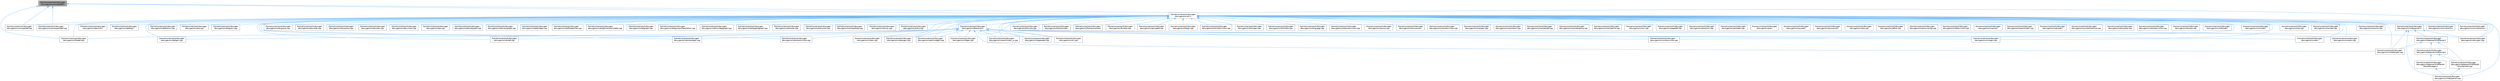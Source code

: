 digraph "/home/runner/work/doxygen/doxygen/src/conceptdef.h"
{
 // INTERACTIVE_SVG=YES
 // LATEX_PDF_SIZE
  bgcolor="transparent";
  edge [fontname=Helvetica,fontsize=10,labelfontname=Helvetica,labelfontsize=10];
  node [fontname=Helvetica,fontsize=10,shape=box,height=0.2,width=0.4];
  Node1 [id="Node000001",label="/home/runner/work/doxygen\l/doxygen/src/conceptdef.h",height=0.2,width=0.4,color="gray40", fillcolor="grey60", style="filled", fontcolor="black",tooltip=" "];
  Node1 -> Node2 [id="edge1_Node000001_Node000002",dir="back",color="steelblue1",style="solid",tooltip=" "];
  Node2 [id="Node000002",label="/home/runner/work/doxygen\l/doxygen/src/conceptdef.cpp",height=0.2,width=0.4,color="grey40", fillcolor="white", style="filled",URL="$d8/d0a/conceptdef_8cpp.html",tooltip=" "];
  Node1 -> Node3 [id="edge2_Node000001_Node000003",dir="back",color="steelblue1",style="solid",tooltip=" "];
  Node3 [id="Node000003",label="/home/runner/work/doxygen\l/doxygen/src/doxygen.cpp",height=0.2,width=0.4,color="grey40", fillcolor="white", style="filled",URL="$dc/d98/doxygen_8cpp.html",tooltip=" "];
  Node1 -> Node4 [id="edge3_Node000001_Node000004",dir="back",color="steelblue1",style="solid",tooltip=" "];
  Node4 [id="Node000004",label="/home/runner/work/doxygen\l/doxygen/src/filedef.cpp",height=0.2,width=0.4,color="grey40", fillcolor="white", style="filled",URL="$d6/ddc/filedef_8cpp.html",tooltip=" "];
  Node1 -> Node5 [id="edge4_Node000001_Node000005",dir="back",color="steelblue1",style="solid",tooltip=" "];
  Node5 [id="Node000005",label="/home/runner/work/doxygen\l/doxygen/src/namespacedef.cpp",height=0.2,width=0.4,color="grey40", fillcolor="white", style="filled",URL="$d7/d1c/namespacedef_8cpp.html",tooltip=" "];
  Node1 -> Node6 [id="edge5_Node000001_Node000006",dir="back",color="steelblue1",style="solid",tooltip=" "];
  Node6 [id="Node000006",label="/home/runner/work/doxygen\l/doxygen/src/util.h",height=0.2,width=0.4,color="grey40", fillcolor="white", style="filled",URL="$d8/d3c/util_8h.html",tooltip="A bunch of utility functions."];
  Node6 -> Node7 [id="edge6_Node000006_Node000007",dir="back",color="steelblue1",style="solid",tooltip=" "];
  Node7 [id="Node000007",label="/home/runner/work/doxygen\l/doxygen/src/cite.cpp",height=0.2,width=0.4,color="grey40", fillcolor="white", style="filled",URL="$d5/d0b/cite_8cpp.html",tooltip=" "];
  Node6 -> Node8 [id="edge7_Node000006_Node000008",dir="back",color="steelblue1",style="solid",tooltip=" "];
  Node8 [id="Node000008",label="/home/runner/work/doxygen\l/doxygen/src/classdef.cpp",height=0.2,width=0.4,color="grey40", fillcolor="white", style="filled",URL="$de/d89/classdef_8cpp.html",tooltip=" "];
  Node6 -> Node9 [id="edge8_Node000006_Node000009",dir="back",color="steelblue1",style="solid",tooltip=" "];
  Node9 [id="Node000009",label="/home/runner/work/doxygen\l/doxygen/src/classlist.cpp",height=0.2,width=0.4,color="grey40", fillcolor="white", style="filled",URL="$d6/d10/classlist_8cpp.html",tooltip=" "];
  Node6 -> Node10 [id="edge9_Node000006_Node000010",dir="back",color="steelblue1",style="solid",tooltip=" "];
  Node10 [id="Node000010",label="/home/runner/work/doxygen\l/doxygen/src/code.l",height=0.2,width=0.4,color="grey40", fillcolor="white", style="filled",URL="$da/d1f/code_8l.html",tooltip=" "];
  Node6 -> Node11 [id="edge10_Node000006_Node000011",dir="back",color="steelblue1",style="solid",tooltip=" "];
  Node11 [id="Node000011",label="/home/runner/work/doxygen\l/doxygen/src/commentcnv.l",height=0.2,width=0.4,color="grey40", fillcolor="white", style="filled",URL="$d0/d47/commentcnv_8l.html",tooltip=" "];
  Node6 -> Node12 [id="edge11_Node000006_Node000012",dir="back",color="steelblue1",style="solid",tooltip=" "];
  Node12 [id="Node000012",label="/home/runner/work/doxygen\l/doxygen/src/commentscan.l",height=0.2,width=0.4,color="grey40", fillcolor="white", style="filled",URL="$d7/d5f/commentscan_8l.html",tooltip=" "];
  Node6 -> Node2 [id="edge12_Node000006_Node000002",dir="back",color="steelblue1",style="solid",tooltip=" "];
  Node6 -> Node13 [id="edge13_Node000006_Node000013",dir="back",color="steelblue1",style="solid",tooltip=" "];
  Node13 [id="Node000013",label="/home/runner/work/doxygen\l/doxygen/src/context.cpp",height=0.2,width=0.4,color="grey40", fillcolor="white", style="filled",URL="$db/d12/context_8cpp.html",tooltip=" "];
  Node6 -> Node14 [id="edge14_Node000006_Node000014",dir="back",color="steelblue1",style="solid",tooltip=" "];
  Node14 [id="Node000014",label="/home/runner/work/doxygen\l/doxygen/src/declinfo.l",height=0.2,width=0.4,color="grey40", fillcolor="white", style="filled",URL="$d8/d0f/declinfo_8l.html",tooltip=" "];
  Node6 -> Node15 [id="edge15_Node000006_Node000015",dir="back",color="steelblue1",style="solid",tooltip=" "];
  Node15 [id="Node000015",label="/home/runner/work/doxygen\l/doxygen/src/defargs.l",height=0.2,width=0.4,color="grey40", fillcolor="white", style="filled",URL="$de/df3/defargs_8l.html",tooltip=" "];
  Node6 -> Node16 [id="edge16_Node000006_Node000016",dir="back",color="steelblue1",style="solid",tooltip=" "];
  Node16 [id="Node000016",label="/home/runner/work/doxygen\l/doxygen/src/defgen.cpp",height=0.2,width=0.4,color="grey40", fillcolor="white", style="filled",URL="$d3/d17/defgen_8cpp.html",tooltip=" "];
  Node6 -> Node17 [id="edge17_Node000006_Node000017",dir="back",color="steelblue1",style="solid",tooltip=" "];
  Node17 [id="Node000017",label="/home/runner/work/doxygen\l/doxygen/src/definition.cpp",height=0.2,width=0.4,color="grey40", fillcolor="white", style="filled",URL="$d3/dea/definition_8cpp.html",tooltip=" "];
  Node6 -> Node18 [id="edge18_Node000006_Node000018",dir="back",color="steelblue1",style="solid",tooltip=" "];
  Node18 [id="Node000018",label="/home/runner/work/doxygen\l/doxygen/src/dia.cpp",height=0.2,width=0.4,color="grey40", fillcolor="white", style="filled",URL="$d1/df5/dia_8cpp.html",tooltip=" "];
  Node6 -> Node19 [id="edge19_Node000006_Node000019",dir="back",color="steelblue1",style="solid",tooltip=" "];
  Node19 [id="Node000019",label="/home/runner/work/doxygen\l/doxygen/src/diagram.cpp",height=0.2,width=0.4,color="grey40", fillcolor="white", style="filled",URL="$da/d0d/diagram_8cpp.html",tooltip=" "];
  Node6 -> Node20 [id="edge20_Node000006_Node000020",dir="back",color="steelblue1",style="solid",tooltip=" "];
  Node20 [id="Node000020",label="/home/runner/work/doxygen\l/doxygen/src/dirdef.cpp",height=0.2,width=0.4,color="grey40", fillcolor="white", style="filled",URL="$d8/d52/dirdef_8cpp.html",tooltip=" "];
  Node6 -> Node21 [id="edge21_Node000006_Node000021",dir="back",color="steelblue1",style="solid",tooltip=" "];
  Node21 [id="Node000021",label="/home/runner/work/doxygen\l/doxygen/src/docbookgen.cpp",height=0.2,width=0.4,color="grey40", fillcolor="white", style="filled",URL="$d8/d29/docbookgen_8cpp.html",tooltip=" "];
  Node6 -> Node22 [id="edge22_Node000006_Node000022",dir="back",color="steelblue1",style="solid",tooltip=" "];
  Node22 [id="Node000022",label="/home/runner/work/doxygen\l/doxygen/src/docbookvisitor.cpp",height=0.2,width=0.4,color="grey40", fillcolor="white", style="filled",URL="$dc/d05/docbookvisitor_8cpp.html",tooltip=" "];
  Node6 -> Node23 [id="edge23_Node000006_Node000023",dir="back",color="steelblue1",style="solid",tooltip=" "];
  Node23 [id="Node000023",label="/home/runner/work/doxygen\l/doxygen/src/docgroup.cpp",height=0.2,width=0.4,color="grey40", fillcolor="white", style="filled",URL="$d3/d36/docgroup_8cpp.html",tooltip=" "];
  Node6 -> Node24 [id="edge24_Node000006_Node000024",dir="back",color="steelblue1",style="solid",tooltip=" "];
  Node24 [id="Node000024",label="/home/runner/work/doxygen\l/doxygen/src/docnode.cpp",height=0.2,width=0.4,color="grey40", fillcolor="white", style="filled",URL="$d0/d2b/docnode_8cpp.html",tooltip=" "];
  Node6 -> Node25 [id="edge25_Node000006_Node000025",dir="back",color="steelblue1",style="solid",tooltip=" "];
  Node25 [id="Node000025",label="/home/runner/work/doxygen\l/doxygen/src/docparser.cpp",height=0.2,width=0.4,color="grey40", fillcolor="white", style="filled",URL="$da/d17/docparser_8cpp.html",tooltip=" "];
  Node6 -> Node26 [id="edge26_Node000006_Node000026",dir="back",color="steelblue1",style="solid",tooltip=" "];
  Node26 [id="Node000026",label="/home/runner/work/doxygen\l/doxygen/src/docsets.cpp",height=0.2,width=0.4,color="grey40", fillcolor="white", style="filled",URL="$d7/d8f/docsets_8cpp.html",tooltip=" "];
  Node6 -> Node27 [id="edge27_Node000006_Node000027",dir="back",color="steelblue1",style="solid",tooltip=" "];
  Node27 [id="Node000027",label="/home/runner/work/doxygen\l/doxygen/src/docvisitor.cpp",height=0.2,width=0.4,color="grey40", fillcolor="white", style="filled",URL="$da/d39/docvisitor_8cpp.html",tooltip=" "];
  Node6 -> Node28 [id="edge28_Node000006_Node000028",dir="back",color="steelblue1",style="solid",tooltip=" "];
  Node28 [id="Node000028",label="/home/runner/work/doxygen\l/doxygen/src/dot.cpp",height=0.2,width=0.4,color="grey40", fillcolor="white", style="filled",URL="$de/daa/dot_8cpp.html",tooltip=" "];
  Node6 -> Node29 [id="edge29_Node000006_Node000029",dir="back",color="steelblue1",style="solid",tooltip=" "];
  Node29 [id="Node000029",label="/home/runner/work/doxygen\l/doxygen/src/dotcallgraph.cpp",height=0.2,width=0.4,color="grey40", fillcolor="white", style="filled",URL="$d4/dd5/dotcallgraph_8cpp.html",tooltip=" "];
  Node6 -> Node30 [id="edge30_Node000006_Node000030",dir="back",color="steelblue1",style="solid",tooltip=" "];
  Node30 [id="Node000030",label="/home/runner/work/doxygen\l/doxygen/src/dotclassgraph.cpp",height=0.2,width=0.4,color="grey40", fillcolor="white", style="filled",URL="$d4/dcd/dotclassgraph_8cpp.html",tooltip=" "];
  Node6 -> Node31 [id="edge31_Node000006_Node000031",dir="back",color="steelblue1",style="solid",tooltip=" "];
  Node31 [id="Node000031",label="/home/runner/work/doxygen\l/doxygen/src/dotdirdeps.cpp",height=0.2,width=0.4,color="grey40", fillcolor="white", style="filled",URL="$da/d45/dotdirdeps_8cpp.html",tooltip=" "];
  Node6 -> Node32 [id="edge32_Node000006_Node000032",dir="back",color="steelblue1",style="solid",tooltip=" "];
  Node32 [id="Node000032",label="/home/runner/work/doxygen\l/doxygen/src/dotfilepatcher.cpp",height=0.2,width=0.4,color="grey40", fillcolor="white", style="filled",URL="$d9/d92/dotfilepatcher_8cpp.html",tooltip=" "];
  Node6 -> Node33 [id="edge33_Node000006_Node000033",dir="back",color="steelblue1",style="solid",tooltip=" "];
  Node33 [id="Node000033",label="/home/runner/work/doxygen\l/doxygen/src/dotgfxhierarchytable.cpp",height=0.2,width=0.4,color="grey40", fillcolor="white", style="filled",URL="$d4/d09/dotgfxhierarchytable_8cpp.html",tooltip=" "];
  Node6 -> Node34 [id="edge34_Node000006_Node000034",dir="back",color="steelblue1",style="solid",tooltip=" "];
  Node34 [id="Node000034",label="/home/runner/work/doxygen\l/doxygen/src/dotgraph.cpp",height=0.2,width=0.4,color="grey40", fillcolor="white", style="filled",URL="$de/d45/dotgraph_8cpp.html",tooltip=" "];
  Node6 -> Node35 [id="edge35_Node000006_Node000035",dir="back",color="steelblue1",style="solid",tooltip=" "];
  Node35 [id="Node000035",label="/home/runner/work/doxygen\l/doxygen/src/dotgroupcollaboration.cpp",height=0.2,width=0.4,color="grey40", fillcolor="white", style="filled",URL="$d1/d86/dotgroupcollaboration_8cpp.html",tooltip=" "];
  Node6 -> Node36 [id="edge36_Node000006_Node000036",dir="back",color="steelblue1",style="solid",tooltip=" "];
  Node36 [id="Node000036",label="/home/runner/work/doxygen\l/doxygen/src/dotincldepgraph.cpp",height=0.2,width=0.4,color="grey40", fillcolor="white", style="filled",URL="$da/d57/dotincldepgraph_8cpp.html",tooltip=" "];
  Node6 -> Node37 [id="edge37_Node000006_Node000037",dir="back",color="steelblue1",style="solid",tooltip=" "];
  Node37 [id="Node000037",label="/home/runner/work/doxygen\l/doxygen/src/dotlegendgraph.cpp",height=0.2,width=0.4,color="grey40", fillcolor="white", style="filled",URL="$d4/d33/dotlegendgraph_8cpp.html",tooltip=" "];
  Node6 -> Node38 [id="edge38_Node000006_Node000038",dir="back",color="steelblue1",style="solid",tooltip=" "];
  Node38 [id="Node000038",label="/home/runner/work/doxygen\l/doxygen/src/dotnode.cpp",height=0.2,width=0.4,color="grey40", fillcolor="white", style="filled",URL="$df/d58/dotnode_8cpp.html",tooltip=" "];
  Node6 -> Node39 [id="edge39_Node000006_Node000039",dir="back",color="steelblue1",style="solid",tooltip=" "];
  Node39 [id="Node000039",label="/home/runner/work/doxygen\l/doxygen/src/dotrunner.cpp",height=0.2,width=0.4,color="grey40", fillcolor="white", style="filled",URL="$d1/dfe/dotrunner_8cpp.html",tooltip=" "];
  Node6 -> Node3 [id="edge40_Node000006_Node000003",dir="back",color="steelblue1",style="solid",tooltip=" "];
  Node6 -> Node40 [id="edge41_Node000006_Node000040",dir="back",color="steelblue1",style="solid",tooltip=" "];
  Node40 [id="Node000040",label="/home/runner/work/doxygen\l/doxygen/src/eclipsehelp.cpp",height=0.2,width=0.4,color="grey40", fillcolor="white", style="filled",URL="$d8/d56/eclipsehelp_8cpp.html",tooltip=" "];
  Node6 -> Node41 [id="edge42_Node000006_Node000041",dir="back",color="steelblue1",style="solid",tooltip=" "];
  Node41 [id="Node000041",label="/home/runner/work/doxygen\l/doxygen/src/emoji.cpp",height=0.2,width=0.4,color="grey40", fillcolor="white", style="filled",URL="$d2/d38/emoji_8cpp.html",tooltip=" "];
  Node6 -> Node42 [id="edge43_Node000006_Node000042",dir="back",color="steelblue1",style="solid",tooltip=" "];
  Node42 [id="Node000042",label="/home/runner/work/doxygen\l/doxygen/src/entry.cpp",height=0.2,width=0.4,color="grey40", fillcolor="white", style="filled",URL="$d2/dd2/entry_8cpp.html",tooltip=" "];
  Node6 -> Node4 [id="edge44_Node000006_Node000004",dir="back",color="steelblue1",style="solid",tooltip=" "];
  Node6 -> Node43 [id="edge45_Node000006_Node000043",dir="back",color="steelblue1",style="solid",tooltip=" "];
  Node43 [id="Node000043",label="/home/runner/work/doxygen\l/doxygen/src/filename.h",height=0.2,width=0.4,color="grey40", fillcolor="white", style="filled",URL="$dc/dd6/filename_8h.html",tooltip=" "];
  Node43 -> Node10 [id="edge46_Node000043_Node000010",dir="back",color="steelblue1",style="solid",tooltip=" "];
  Node43 -> Node13 [id="edge47_Node000043_Node000013",dir="back",color="steelblue1",style="solid",tooltip=" "];
  Node43 -> Node16 [id="edge48_Node000043_Node000016",dir="back",color="steelblue1",style="solid",tooltip=" "];
  Node43 -> Node20 [id="edge49_Node000043_Node000020",dir="back",color="steelblue1",style="solid",tooltip=" "];
  Node43 -> Node21 [id="edge50_Node000043_Node000021",dir="back",color="steelblue1",style="solid",tooltip=" "];
  Node43 -> Node22 [id="edge51_Node000043_Node000022",dir="back",color="steelblue1",style="solid",tooltip=" "];
  Node43 -> Node3 [id="edge52_Node000043_Node000003",dir="back",color="steelblue1",style="solid",tooltip=" "];
  Node43 -> Node4 [id="edge53_Node000043_Node000004",dir="back",color="steelblue1",style="solid",tooltip=" "];
  Node43 -> Node44 [id="edge54_Node000043_Node000044",dir="back",color="steelblue1",style="solid",tooltip=" "];
  Node44 [id="Node000044",label="/home/runner/work/doxygen\l/doxygen/src/index.cpp",height=0.2,width=0.4,color="grey40", fillcolor="white", style="filled",URL="$db/d14/index_8cpp.html",tooltip="This file contains functions for the various index pages."];
  Node43 -> Node45 [id="edge55_Node000043_Node000045",dir="back",color="steelblue1",style="solid",tooltip=" "];
  Node45 [id="Node000045",label="/home/runner/work/doxygen\l/doxygen/src/latexgen.cpp",height=0.2,width=0.4,color="grey40", fillcolor="white", style="filled",URL="$d4/d42/latexgen_8cpp.html",tooltip=" "];
  Node43 -> Node46 [id="edge56_Node000043_Node000046",dir="back",color="steelblue1",style="solid",tooltip=" "];
  Node46 [id="Node000046",label="/home/runner/work/doxygen\l/doxygen/src/perlmodgen.cpp",height=0.2,width=0.4,color="grey40", fillcolor="white", style="filled",URL="$de/dd0/perlmodgen_8cpp.html",tooltip=" "];
  Node43 -> Node47 [id="edge57_Node000043_Node000047",dir="back",color="steelblue1",style="solid",tooltip=" "];
  Node47 [id="Node000047",label="/home/runner/work/doxygen\l/doxygen/src/rtfgen.cpp",height=0.2,width=0.4,color="grey40", fillcolor="white", style="filled",URL="$d0/d9c/rtfgen_8cpp.html",tooltip=" "];
  Node43 -> Node48 [id="edge58_Node000043_Node000048",dir="back",color="steelblue1",style="solid",tooltip=" "];
  Node48 [id="Node000048",label="/home/runner/work/doxygen\l/doxygen/src/searchindex_js.cpp",height=0.2,width=0.4,color="grey40", fillcolor="white", style="filled",URL="$d9/d2f/searchindex__js_8cpp.html",tooltip=" "];
  Node43 -> Node49 [id="edge59_Node000043_Node000049",dir="back",color="steelblue1",style="solid",tooltip=" "];
  Node49 [id="Node000049",label="/home/runner/work/doxygen\l/doxygen/src/tagreader.cpp",height=0.2,width=0.4,color="grey40", fillcolor="white", style="filled",URL="$d4/d7b/tagreader_8cpp.html",tooltip=" "];
  Node43 -> Node50 [id="edge60_Node000043_Node000050",dir="back",color="steelblue1",style="solid",tooltip=" "];
  Node50 [id="Node000050",label="/home/runner/work/doxygen\l/doxygen/src/util.cpp",height=0.2,width=0.4,color="grey40", fillcolor="white", style="filled",URL="$df/d2d/util_8cpp.html",tooltip=" "];
  Node43 -> Node51 [id="edge61_Node000043_Node000051",dir="back",color="steelblue1",style="solid",tooltip=" "];
  Node51 [id="Node000051",label="/home/runner/work/doxygen\l/doxygen/src/vhdldocgen.cpp",height=0.2,width=0.4,color="grey40", fillcolor="white", style="filled",URL="$de/dea/vhdldocgen_8cpp.html",tooltip=" "];
  Node43 -> Node52 [id="edge62_Node000043_Node000052",dir="back",color="steelblue1",style="solid",tooltip=" "];
  Node52 [id="Node000052",label="/home/runner/work/doxygen\l/doxygen/src/xmldocvisitor.cpp",height=0.2,width=0.4,color="grey40", fillcolor="white", style="filled",URL="$dd/db6/xmldocvisitor_8cpp.html",tooltip=" "];
  Node43 -> Node53 [id="edge63_Node000043_Node000053",dir="back",color="steelblue1",style="solid",tooltip=" "];
  Node53 [id="Node000053",label="/home/runner/work/doxygen\l/doxygen/src/xmlgen.cpp",height=0.2,width=0.4,color="grey40", fillcolor="white", style="filled",URL="$d0/dc3/xmlgen_8cpp.html",tooltip=" "];
  Node6 -> Node54 [id="edge64_Node000006_Node000054",dir="back",color="steelblue1",style="solid",tooltip=" "];
  Node54 [id="Node000054",label="/home/runner/work/doxygen\l/doxygen/src/formula.cpp",height=0.2,width=0.4,color="grey40", fillcolor="white", style="filled",URL="$d7/d5b/formula_8cpp.html",tooltip=" "];
  Node6 -> Node55 [id="edge65_Node000006_Node000055",dir="back",color="steelblue1",style="solid",tooltip=" "];
  Node55 [id="Node000055",label="/home/runner/work/doxygen\l/doxygen/src/fortrancode.l",height=0.2,width=0.4,color="grey40", fillcolor="white", style="filled",URL="$d9/d5b/fortrancode_8l.html",tooltip=" "];
  Node6 -> Node56 [id="edge66_Node000006_Node000056",dir="back",color="steelblue1",style="solid",tooltip=" "];
  Node56 [id="Node000056",label="/home/runner/work/doxygen\l/doxygen/src/fortranscanner.l",height=0.2,width=0.4,color="grey40", fillcolor="white", style="filled",URL="$dd/d00/fortranscanner_8l.html",tooltip=" "];
  Node6 -> Node57 [id="edge67_Node000006_Node000057",dir="back",color="steelblue1",style="solid",tooltip=" "];
  Node57 [id="Node000057",label="/home/runner/work/doxygen\l/doxygen/src/ftvhelp.cpp",height=0.2,width=0.4,color="grey40", fillcolor="white", style="filled",URL="$db/d41/ftvhelp_8cpp.html",tooltip=" "];
  Node6 -> Node58 [id="edge68_Node000006_Node000058",dir="back",color="steelblue1",style="solid",tooltip=" "];
  Node58 [id="Node000058",label="/home/runner/work/doxygen\l/doxygen/src/groupdef.cpp",height=0.2,width=0.4,color="grey40", fillcolor="white", style="filled",URL="$d6/d42/groupdef_8cpp.html",tooltip=" "];
  Node6 -> Node59 [id="edge69_Node000006_Node000059",dir="back",color="steelblue1",style="solid",tooltip=" "];
  Node59 [id="Node000059",label="/home/runner/work/doxygen\l/doxygen/src/htags.cpp",height=0.2,width=0.4,color="grey40", fillcolor="white", style="filled",URL="$d9/db7/htags_8cpp.html",tooltip=" "];
  Node6 -> Node60 [id="edge70_Node000006_Node000060",dir="back",color="steelblue1",style="solid",tooltip=" "];
  Node60 [id="Node000060",label="/home/runner/work/doxygen\l/doxygen/src/htmldocvisitor.cpp",height=0.2,width=0.4,color="grey40", fillcolor="white", style="filled",URL="$da/db0/htmldocvisitor_8cpp.html",tooltip=" "];
  Node6 -> Node61 [id="edge71_Node000006_Node000061",dir="back",color="steelblue1",style="solid",tooltip=" "];
  Node61 [id="Node000061",label="/home/runner/work/doxygen\l/doxygen/src/htmlgen.cpp",height=0.2,width=0.4,color="grey40", fillcolor="white", style="filled",URL="$d8/d6e/htmlgen_8cpp.html",tooltip=" "];
  Node6 -> Node62 [id="edge72_Node000006_Node000062",dir="back",color="steelblue1",style="solid",tooltip=" "];
  Node62 [id="Node000062",label="/home/runner/work/doxygen\l/doxygen/src/htmlhelp.cpp",height=0.2,width=0.4,color="grey40", fillcolor="white", style="filled",URL="$d3/d4b/htmlhelp_8cpp.html",tooltip=" "];
  Node6 -> Node44 [id="edge73_Node000006_Node000044",dir="back",color="steelblue1",style="solid",tooltip=" "];
  Node6 -> Node63 [id="edge74_Node000006_Node000063",dir="back",color="steelblue1",style="solid",tooltip=" "];
  Node63 [id="Node000063",label="/home/runner/work/doxygen\l/doxygen/src/language.cpp",height=0.2,width=0.4,color="grey40", fillcolor="white", style="filled",URL="$d2/d48/language_8cpp.html",tooltip=" "];
  Node6 -> Node64 [id="edge75_Node000006_Node000064",dir="back",color="steelblue1",style="solid",tooltip=" "];
  Node64 [id="Node000064",label="/home/runner/work/doxygen\l/doxygen/src/latexdocvisitor.cpp",height=0.2,width=0.4,color="grey40", fillcolor="white", style="filled",URL="$d1/d4e/latexdocvisitor_8cpp.html",tooltip=" "];
  Node6 -> Node45 [id="edge76_Node000006_Node000045",dir="back",color="steelblue1",style="solid",tooltip=" "];
  Node6 -> Node65 [id="edge77_Node000006_Node000065",dir="back",color="steelblue1",style="solid",tooltip=" "];
  Node65 [id="Node000065",label="/home/runner/work/doxygen\l/doxygen/src/layout.cpp",height=0.2,width=0.4,color="grey40", fillcolor="white", style="filled",URL="$db/d16/layout_8cpp.html",tooltip=" "];
  Node6 -> Node66 [id="edge78_Node000006_Node000066",dir="back",color="steelblue1",style="solid",tooltip=" "];
  Node66 [id="Node000066",label="/home/runner/work/doxygen\l/doxygen/src/lexscanner.l",height=0.2,width=0.4,color="grey40", fillcolor="white", style="filled",URL="$d4/d7d/lexscanner_8l.html",tooltip=" "];
  Node6 -> Node67 [id="edge79_Node000006_Node000067",dir="back",color="steelblue1",style="solid",tooltip=" "];
  Node67 [id="Node000067",label="/home/runner/work/doxygen\l/doxygen/src/mandocvisitor.cpp",height=0.2,width=0.4,color="grey40", fillcolor="white", style="filled",URL="$d8/dde/mandocvisitor_8cpp.html",tooltip=" "];
  Node6 -> Node68 [id="edge80_Node000006_Node000068",dir="back",color="steelblue1",style="solid",tooltip=" "];
  Node68 [id="Node000068",label="/home/runner/work/doxygen\l/doxygen/src/mangen.cpp",height=0.2,width=0.4,color="grey40", fillcolor="white", style="filled",URL="$d7/de7/mangen_8cpp.html",tooltip=" "];
  Node6 -> Node69 [id="edge81_Node000006_Node000069",dir="back",color="steelblue1",style="solid",tooltip=" "];
  Node69 [id="Node000069",label="/home/runner/work/doxygen\l/doxygen/src/markdown.cpp",height=0.2,width=0.4,color="grey40", fillcolor="white", style="filled",URL="$de/d04/markdown_8cpp.html",tooltip=" "];
  Node6 -> Node70 [id="edge82_Node000006_Node000070",dir="back",color="steelblue1",style="solid",tooltip=" "];
  Node70 [id="Node000070",label="/home/runner/work/doxygen\l/doxygen/src/memberdef.cpp",height=0.2,width=0.4,color="grey40", fillcolor="white", style="filled",URL="$d0/d72/memberdef_8cpp.html",tooltip=" "];
  Node6 -> Node71 [id="edge83_Node000006_Node000071",dir="back",color="steelblue1",style="solid",tooltip=" "];
  Node71 [id="Node000071",label="/home/runner/work/doxygen\l/doxygen/src/membergroup.cpp",height=0.2,width=0.4,color="grey40", fillcolor="white", style="filled",URL="$d6/d18/membergroup_8cpp.html",tooltip=" "];
  Node6 -> Node72 [id="edge84_Node000006_Node000072",dir="back",color="steelblue1",style="solid",tooltip=" "];
  Node72 [id="Node000072",label="/home/runner/work/doxygen\l/doxygen/src/memberlist.cpp",height=0.2,width=0.4,color="grey40", fillcolor="white", style="filled",URL="$d0/d14/memberlist_8cpp.html",tooltip=" "];
  Node6 -> Node73 [id="edge85_Node000006_Node000073",dir="back",color="steelblue1",style="solid",tooltip=" "];
  Node73 [id="Node000073",label="/home/runner/work/doxygen\l/doxygen/src/msc.cpp",height=0.2,width=0.4,color="grey40", fillcolor="white", style="filled",URL="$db/d33/msc_8cpp.html",tooltip=" "];
  Node6 -> Node5 [id="edge86_Node000006_Node000005",dir="back",color="steelblue1",style="solid",tooltip=" "];
  Node6 -> Node74 [id="edge87_Node000006_Node000074",dir="back",color="steelblue1",style="solid",tooltip=" "];
  Node74 [id="Node000074",label="/home/runner/work/doxygen\l/doxygen/src/pagedef.cpp",height=0.2,width=0.4,color="grey40", fillcolor="white", style="filled",URL="$d9/db4/pagedef_8cpp.html",tooltip=" "];
  Node6 -> Node46 [id="edge88_Node000006_Node000046",dir="back",color="steelblue1",style="solid",tooltip=" "];
  Node6 -> Node75 [id="edge89_Node000006_Node000075",dir="back",color="steelblue1",style="solid",tooltip=" "];
  Node75 [id="Node000075",label="/home/runner/work/doxygen\l/doxygen/src/plantuml.cpp",height=0.2,width=0.4,color="grey40", fillcolor="white", style="filled",URL="$d7/d5b/plantuml_8cpp.html",tooltip=" "];
  Node6 -> Node76 [id="edge90_Node000006_Node000076",dir="back",color="steelblue1",style="solid",tooltip=" "];
  Node76 [id="Node000076",label="/home/runner/work/doxygen\l/doxygen/src/portable.cpp",height=0.2,width=0.4,color="grey40", fillcolor="white", style="filled",URL="$d0/d1c/portable_8cpp.html",tooltip=" "];
  Node6 -> Node77 [id="edge91_Node000006_Node000077",dir="back",color="steelblue1",style="solid",tooltip=" "];
  Node77 [id="Node000077",label="/home/runner/work/doxygen\l/doxygen/src/pre.l",height=0.2,width=0.4,color="grey40", fillcolor="white", style="filled",URL="$d0/da7/pre_8l.html",tooltip=" "];
  Node6 -> Node78 [id="edge92_Node000006_Node000078",dir="back",color="steelblue1",style="solid",tooltip=" "];
  Node78 [id="Node000078",label="/home/runner/work/doxygen\l/doxygen/src/pycode.l",height=0.2,width=0.4,color="grey40", fillcolor="white", style="filled",URL="$d3/ded/pycode_8l.html",tooltip=" "];
  Node6 -> Node79 [id="edge93_Node000006_Node000079",dir="back",color="steelblue1",style="solid",tooltip=" "];
  Node79 [id="Node000079",label="/home/runner/work/doxygen\l/doxygen/src/pyscanner.l",height=0.2,width=0.4,color="grey40", fillcolor="white", style="filled",URL="$de/d2b/pyscanner_8l.html",tooltip=" "];
  Node6 -> Node80 [id="edge94_Node000006_Node000080",dir="back",color="steelblue1",style="solid",tooltip=" "];
  Node80 [id="Node000080",label="/home/runner/work/doxygen\l/doxygen/src/qhp.cpp",height=0.2,width=0.4,color="grey40", fillcolor="white", style="filled",URL="$d9/d45/qhp_8cpp.html",tooltip=" "];
  Node6 -> Node81 [id="edge95_Node000006_Node000081",dir="back",color="steelblue1",style="solid",tooltip=" "];
  Node81 [id="Node000081",label="/home/runner/work/doxygen\l/doxygen/src/reflist.cpp",height=0.2,width=0.4,color="grey40", fillcolor="white", style="filled",URL="$d4/d09/reflist_8cpp.html",tooltip=" "];
  Node6 -> Node82 [id="edge96_Node000006_Node000082",dir="back",color="steelblue1",style="solid",tooltip=" "];
  Node82 [id="Node000082",label="/home/runner/work/doxygen\l/doxygen/src/resourcemgr.cpp",height=0.2,width=0.4,color="grey40", fillcolor="white", style="filled",URL="$d6/dde/resourcemgr_8cpp.html",tooltip=" "];
  Node6 -> Node83 [id="edge97_Node000006_Node000083",dir="back",color="steelblue1",style="solid",tooltip=" "];
  Node83 [id="Node000083",label="/home/runner/work/doxygen\l/doxygen/src/rtfdocvisitor.cpp",height=0.2,width=0.4,color="grey40", fillcolor="white", style="filled",URL="$de/d9a/rtfdocvisitor_8cpp.html",tooltip=" "];
  Node6 -> Node47 [id="edge98_Node000006_Node000047",dir="back",color="steelblue1",style="solid",tooltip=" "];
  Node6 -> Node84 [id="edge99_Node000006_Node000084",dir="back",color="steelblue1",style="solid",tooltip=" "];
  Node84 [id="Node000084",label="/home/runner/work/doxygen\l/doxygen/src/scanner.l",height=0.2,width=0.4,color="grey40", fillcolor="white", style="filled",URL="$da/d11/scanner_8l.html",tooltip=" "];
  Node6 -> Node85 [id="edge100_Node000006_Node000085",dir="back",color="steelblue1",style="solid",tooltip=" "];
  Node85 [id="Node000085",label="/home/runner/work/doxygen\l/doxygen/src/searchindex.cpp",height=0.2,width=0.4,color="grey40", fillcolor="white", style="filled",URL="$d7/d79/searchindex_8cpp.html",tooltip=" "];
  Node6 -> Node48 [id="edge101_Node000006_Node000048",dir="back",color="steelblue1",style="solid",tooltip=" "];
  Node6 -> Node86 [id="edge102_Node000006_Node000086",dir="back",color="steelblue1",style="solid",tooltip=" "];
  Node86 [id="Node000086",label="/home/runner/work/doxygen\l/doxygen/src/sqlcode.l",height=0.2,width=0.4,color="grey40", fillcolor="white", style="filled",URL="$d2/dda/sqlcode_8l.html",tooltip=" "];
  Node6 -> Node87 [id="edge103_Node000006_Node000087",dir="back",color="steelblue1",style="solid",tooltip=" "];
  Node87 [id="Node000087",label="/home/runner/work/doxygen\l/doxygen/src/symbolresolver.cpp",height=0.2,width=0.4,color="grey40", fillcolor="white", style="filled",URL="$d2/d99/symbolresolver_8cpp.html",tooltip=" "];
  Node6 -> Node49 [id="edge104_Node000006_Node000049",dir="back",color="steelblue1",style="solid",tooltip=" "];
  Node6 -> Node88 [id="edge105_Node000006_Node000088",dir="back",color="steelblue1",style="solid",tooltip=" "];
  Node88 [id="Node000088",label="/home/runner/work/doxygen\l/doxygen/src/template.cpp",height=0.2,width=0.4,color="grey40", fillcolor="white", style="filled",URL="$df/d54/template_8cpp.html",tooltip=" "];
  Node6 -> Node89 [id="edge106_Node000006_Node000089",dir="back",color="steelblue1",style="solid",tooltip=" "];
  Node89 [id="Node000089",label="/home/runner/work/doxygen\l/doxygen/src/textdocvisitor.cpp",height=0.2,width=0.4,color="grey40", fillcolor="white", style="filled",URL="$d3/da6/textdocvisitor_8cpp.html",tooltip=" "];
  Node6 -> Node90 [id="edge107_Node000006_Node000090",dir="back",color="steelblue1",style="solid",tooltip=" "];
  Node90 [id="Node000090",label="/home/runner/work/doxygen\l/doxygen/src/tooltip.cpp",height=0.2,width=0.4,color="grey40", fillcolor="white", style="filled",URL="$d7/d56/tooltip_8cpp.html",tooltip=" "];
  Node6 -> Node50 [id="edge108_Node000006_Node000050",dir="back",color="steelblue1",style="solid",tooltip=" "];
  Node6 -> Node91 [id="edge109_Node000006_Node000091",dir="back",color="steelblue1",style="solid",tooltip=" "];
  Node91 [id="Node000091",label="/home/runner/work/doxygen\l/doxygen/src/vhdlcode.l",height=0.2,width=0.4,color="grey40", fillcolor="white", style="filled",URL="$d5/d6a/vhdlcode_8l.html",tooltip=" "];
  Node6 -> Node51 [id="edge110_Node000006_Node000051",dir="back",color="steelblue1",style="solid",tooltip=" "];
  Node6 -> Node92 [id="edge111_Node000006_Node000092",dir="back",color="steelblue1",style="solid",tooltip=" "];
  Node92 [id="Node000092",label="/home/runner/work/doxygen\l/doxygen/src/vhdljjparser.cpp",height=0.2,width=0.4,color="grey40", fillcolor="white", style="filled",URL="$d1/d86/vhdljjparser_8cpp.html",tooltip=" "];
  Node6 -> Node93 [id="edge112_Node000006_Node000093",dir="back",color="steelblue1",style="solid",tooltip=" "];
  Node93 [id="Node000093",label="/home/runner/work/doxygen\l/doxygen/src/vhdljjparser.h",height=0.2,width=0.4,color="grey40", fillcolor="white", style="filled",URL="$d2/d55/vhdljjparser_8h.html",tooltip=" "];
  Node93 -> Node3 [id="edge113_Node000093_Node000003",dir="back",color="steelblue1",style="solid",tooltip=" "];
  Node93 -> Node51 [id="edge114_Node000093_Node000051",dir="back",color="steelblue1",style="solid",tooltip=" "];
  Node93 -> Node92 [id="edge115_Node000093_Node000092",dir="back",color="steelblue1",style="solid",tooltip=" "];
  Node93 -> Node94 [id="edge116_Node000093_Node000094",dir="back",color="steelblue1",style="solid",tooltip=" "];
  Node94 [id="Node000094",label="/home/runner/work/doxygen\l/doxygen/vhdlparser/VhdlParser.h",height=0.2,width=0.4,color="grey40", fillcolor="white", style="filled",URL="$d5/df9/_vhdl_parser_8h.html",tooltip=" "];
  Node94 -> Node51 [id="edge117_Node000094_Node000051",dir="back",color="steelblue1",style="solid",tooltip=" "];
  Node94 -> Node95 [id="edge118_Node000094_Node000095",dir="back",color="steelblue1",style="solid",tooltip=" "];
  Node95 [id="Node000095",label="/home/runner/work/doxygen\l/doxygen/vhdlparser/VhdlParser\lErrorHandler.hpp",height=0.2,width=0.4,color="grey40", fillcolor="white", style="filled",URL="$d2/dc3/_vhdl_parser_error_handler_8hpp.html",tooltip=" "];
  Node95 -> Node92 [id="edge119_Node000095_Node000092",dir="back",color="steelblue1",style="solid",tooltip=" "];
  Node94 -> Node96 [id="edge120_Node000094_Node000096",dir="back",color="steelblue1",style="solid",tooltip=" "];
  Node96 [id="Node000096",label="/home/runner/work/doxygen\l/doxygen/vhdlparser/vhdlstring.h",height=0.2,width=0.4,color="grey40", fillcolor="white", style="filled",URL="$d9/d48/vhdlstring_8h.html",tooltip=" "];
  Node96 -> Node95 [id="edge121_Node000096_Node000095",dir="back",color="steelblue1",style="solid",tooltip=" "];
  Node96 -> Node97 [id="edge122_Node000096_Node000097",dir="back",color="steelblue1",style="solid",tooltip=" "];
  Node97 [id="Node000097",label="/home/runner/work/doxygen\l/doxygen/vhdlparser/VhdlParser\lTokenManager.h",height=0.2,width=0.4,color="grey40", fillcolor="white", style="filled",URL="$d7/dad/_vhdl_parser_token_manager_8h.html",tooltip=" "];
  Node97 -> Node92 [id="edge123_Node000097_Node000092",dir="back",color="steelblue1",style="solid",tooltip=" "];
  Node6 -> Node98 [id="edge124_Node000006_Node000098",dir="back",color="steelblue1",style="solid",tooltip=" "];
  Node98 [id="Node000098",label="/home/runner/work/doxygen\l/doxygen/src/xmlcode.l",height=0.2,width=0.4,color="grey40", fillcolor="white", style="filled",URL="$dc/dc1/xmlcode_8l.html",tooltip=" "];
  Node6 -> Node52 [id="edge125_Node000006_Node000052",dir="back",color="steelblue1",style="solid",tooltip=" "];
  Node6 -> Node53 [id="edge126_Node000006_Node000053",dir="back",color="steelblue1",style="solid",tooltip=" "];
}
